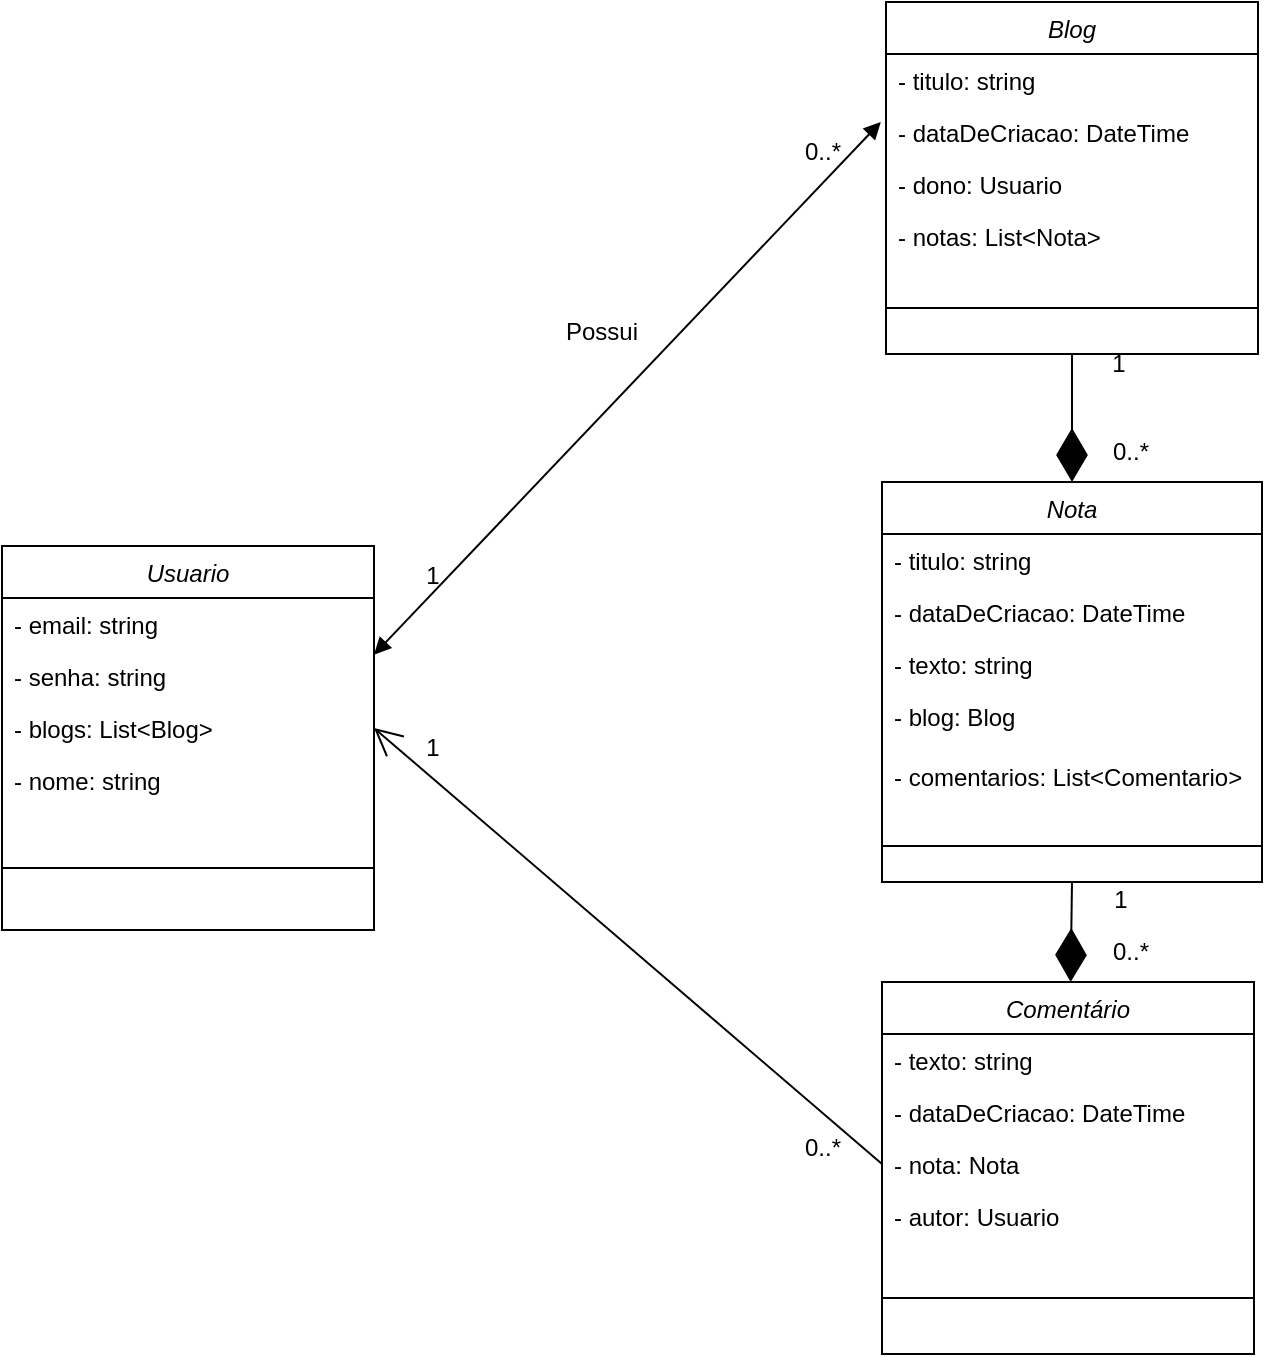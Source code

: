 <mxfile version="26.2.9">
  <diagram id="C5RBs43oDa-KdzZeNtuy" name="Page-1">
    <mxGraphModel dx="1935" dy="1776" grid="1" gridSize="10" guides="1" tooltips="1" connect="1" arrows="1" fold="1" page="1" pageScale="1" pageWidth="827" pageHeight="1169" math="0" shadow="0">
      <root>
        <mxCell id="WIyWlLk6GJQsqaUBKTNV-0" />
        <mxCell id="WIyWlLk6GJQsqaUBKTNV-1" parent="WIyWlLk6GJQsqaUBKTNV-0" />
        <mxCell id="zkfFHV4jXpPFQw0GAbJ--0" value="Blog" style="swimlane;fontStyle=2;align=center;verticalAlign=top;childLayout=stackLayout;horizontal=1;startSize=26;horizontalStack=0;resizeParent=1;resizeLast=0;collapsible=1;marginBottom=0;rounded=0;shadow=0;strokeWidth=1;" parent="WIyWlLk6GJQsqaUBKTNV-1" vertex="1">
          <mxGeometry x="312" y="-120" width="186" height="176" as="geometry">
            <mxRectangle x="230" y="140" width="160" height="26" as="alternateBounds" />
          </mxGeometry>
        </mxCell>
        <mxCell id="zkfFHV4jXpPFQw0GAbJ--1" value="- titulo: string" style="text;align=left;verticalAlign=top;spacingLeft=4;spacingRight=4;overflow=hidden;rotatable=0;points=[[0,0.5],[1,0.5]];portConstraint=eastwest;" parent="zkfFHV4jXpPFQw0GAbJ--0" vertex="1">
          <mxGeometry y="26" width="186" height="26" as="geometry" />
        </mxCell>
        <mxCell id="zkfFHV4jXpPFQw0GAbJ--2" value="- dataDeCriacao: DateTime&#xa;" style="text;align=left;verticalAlign=top;spacingLeft=4;spacingRight=4;overflow=hidden;rotatable=0;points=[[0,0.5],[1,0.5]];portConstraint=eastwest;rounded=0;shadow=0;html=0;" parent="zkfFHV4jXpPFQw0GAbJ--0" vertex="1">
          <mxGeometry y="52" width="186" height="26" as="geometry" />
        </mxCell>
        <mxCell id="saCs9f1YHl5fp-ugDBiZ-1" value="- dono: Usuario&#xa;" style="text;align=left;verticalAlign=top;spacingLeft=4;spacingRight=4;overflow=hidden;rotatable=0;points=[[0,0.5],[1,0.5]];portConstraint=eastwest;rounded=0;shadow=0;html=0;" parent="zkfFHV4jXpPFQw0GAbJ--0" vertex="1">
          <mxGeometry y="78" width="186" height="26" as="geometry" />
        </mxCell>
        <mxCell id="vePg3JF1fJLct2cgktel-2" value="- notas: List&lt;Nota&gt;&#xa;" style="text;align=left;verticalAlign=top;spacingLeft=4;spacingRight=4;overflow=hidden;rotatable=0;points=[[0,0.5],[1,0.5]];portConstraint=eastwest;rounded=0;shadow=0;html=0;" parent="zkfFHV4jXpPFQw0GAbJ--0" vertex="1">
          <mxGeometry y="104" width="186" height="26" as="geometry" />
        </mxCell>
        <mxCell id="zkfFHV4jXpPFQw0GAbJ--4" value="" style="line;html=1;strokeWidth=1;align=left;verticalAlign=middle;spacingTop=-1;spacingLeft=3;spacingRight=3;rotatable=0;labelPosition=right;points=[];portConstraint=eastwest;" parent="zkfFHV4jXpPFQw0GAbJ--0" vertex="1">
          <mxGeometry y="130" width="186" height="46" as="geometry" />
        </mxCell>
        <mxCell id="mTjQUiet80nUxWkY7XL1-2" value="Nota" style="swimlane;fontStyle=2;align=center;verticalAlign=top;childLayout=stackLayout;horizontal=1;startSize=26;horizontalStack=0;resizeParent=1;resizeLast=0;collapsible=1;marginBottom=0;rounded=0;shadow=0;strokeWidth=1;" parent="WIyWlLk6GJQsqaUBKTNV-1" vertex="1">
          <mxGeometry x="310" y="120" width="190" height="200" as="geometry">
            <mxRectangle x="230" y="140" width="160" height="26" as="alternateBounds" />
          </mxGeometry>
        </mxCell>
        <mxCell id="mTjQUiet80nUxWkY7XL1-3" value="- titulo: string" style="text;align=left;verticalAlign=top;spacingLeft=4;spacingRight=4;overflow=hidden;rotatable=0;points=[[0,0.5],[1,0.5]];portConstraint=eastwest;" parent="mTjQUiet80nUxWkY7XL1-2" vertex="1">
          <mxGeometry y="26" width="190" height="26" as="geometry" />
        </mxCell>
        <mxCell id="mTjQUiet80nUxWkY7XL1-4" value="- dataDeCriacao: DateTime" style="text;align=left;verticalAlign=top;spacingLeft=4;spacingRight=4;overflow=hidden;rotatable=0;points=[[0,0.5],[1,0.5]];portConstraint=eastwest;rounded=0;shadow=0;html=0;" parent="mTjQUiet80nUxWkY7XL1-2" vertex="1">
          <mxGeometry y="52" width="190" height="26" as="geometry" />
        </mxCell>
        <mxCell id="mTjQUiet80nUxWkY7XL1-7" value="- texto: string" style="text;align=left;verticalAlign=top;spacingLeft=4;spacingRight=4;overflow=hidden;rotatable=0;points=[[0,0.5],[1,0.5]];portConstraint=eastwest;rounded=0;shadow=0;html=0;" parent="mTjQUiet80nUxWkY7XL1-2" vertex="1">
          <mxGeometry y="78" width="190" height="26" as="geometry" />
        </mxCell>
        <mxCell id="saCs9f1YHl5fp-ugDBiZ-4" value="- blog: Blog" style="text;align=left;verticalAlign=top;spacingLeft=4;spacingRight=4;overflow=hidden;rotatable=0;points=[[0,0.5],[1,0.5]];portConstraint=eastwest;rounded=0;shadow=0;html=0;" parent="mTjQUiet80nUxWkY7XL1-2" vertex="1">
          <mxGeometry y="104" width="190" height="30" as="geometry" />
        </mxCell>
        <mxCell id="vePg3JF1fJLct2cgktel-3" value="- comentarios: List&lt;Comentario&gt;" style="text;align=left;verticalAlign=top;spacingLeft=4;spacingRight=4;overflow=hidden;rotatable=0;points=[[0,0.5],[1,0.5]];portConstraint=eastwest;rounded=0;shadow=0;html=0;" parent="mTjQUiet80nUxWkY7XL1-2" vertex="1">
          <mxGeometry y="134" width="190" height="30" as="geometry" />
        </mxCell>
        <mxCell id="mTjQUiet80nUxWkY7XL1-5" value="" style="line;html=1;strokeWidth=1;align=left;verticalAlign=middle;spacingTop=-1;spacingLeft=3;spacingRight=3;rotatable=0;labelPosition=right;points=[];portConstraint=eastwest;" parent="mTjQUiet80nUxWkY7XL1-2" vertex="1">
          <mxGeometry y="164" width="190" height="36" as="geometry" />
        </mxCell>
        <mxCell id="mTjQUiet80nUxWkY7XL1-9" value="Comentário" style="swimlane;fontStyle=2;align=center;verticalAlign=top;childLayout=stackLayout;horizontal=1;startSize=26;horizontalStack=0;resizeParent=1;resizeLast=0;collapsible=1;marginBottom=0;rounded=0;shadow=0;strokeWidth=1;" parent="WIyWlLk6GJQsqaUBKTNV-1" vertex="1">
          <mxGeometry x="310" y="370" width="186" height="186" as="geometry">
            <mxRectangle x="230" y="140" width="160" height="26" as="alternateBounds" />
          </mxGeometry>
        </mxCell>
        <mxCell id="mTjQUiet80nUxWkY7XL1-10" value="- texto: string" style="text;align=left;verticalAlign=top;spacingLeft=4;spacingRight=4;overflow=hidden;rotatable=0;points=[[0,0.5],[1,0.5]];portConstraint=eastwest;" parent="mTjQUiet80nUxWkY7XL1-9" vertex="1">
          <mxGeometry y="26" width="186" height="26" as="geometry" />
        </mxCell>
        <mxCell id="mTjQUiet80nUxWkY7XL1-11" value="- dataDeCriacao: DateTime" style="text;align=left;verticalAlign=top;spacingLeft=4;spacingRight=4;overflow=hidden;rotatable=0;points=[[0,0.5],[1,0.5]];portConstraint=eastwest;rounded=0;shadow=0;html=0;" parent="mTjQUiet80nUxWkY7XL1-9" vertex="1">
          <mxGeometry y="52" width="186" height="26" as="geometry" />
        </mxCell>
        <mxCell id="saCs9f1YHl5fp-ugDBiZ-6" value="- nota: Nota" style="text;align=left;verticalAlign=top;spacingLeft=4;spacingRight=4;overflow=hidden;rotatable=0;points=[[0,0.5],[1,0.5]];portConstraint=eastwest;rounded=0;shadow=0;html=0;" parent="mTjQUiet80nUxWkY7XL1-9" vertex="1">
          <mxGeometry y="78" width="186" height="26" as="geometry" />
        </mxCell>
        <mxCell id="vePg3JF1fJLct2cgktel-0" value="- autor: Usuario" style="text;align=left;verticalAlign=top;spacingLeft=4;spacingRight=4;overflow=hidden;rotatable=0;points=[[0,0.5],[1,0.5]];portConstraint=eastwest;rounded=0;shadow=0;html=0;" parent="mTjQUiet80nUxWkY7XL1-9" vertex="1">
          <mxGeometry y="104" width="186" height="26" as="geometry" />
        </mxCell>
        <mxCell id="mTjQUiet80nUxWkY7XL1-13" value="" style="line;html=1;strokeWidth=1;align=left;verticalAlign=middle;spacingTop=-1;spacingLeft=3;spacingRight=3;rotatable=0;labelPosition=right;points=[];portConstraint=eastwest;" parent="mTjQUiet80nUxWkY7XL1-9" vertex="1">
          <mxGeometry y="130" width="186" height="56" as="geometry" />
        </mxCell>
        <mxCell id="mTjQUiet80nUxWkY7XL1-14" value="Usuario" style="swimlane;fontStyle=2;align=center;verticalAlign=top;childLayout=stackLayout;horizontal=1;startSize=26;horizontalStack=0;resizeParent=1;resizeLast=0;collapsible=1;marginBottom=0;rounded=0;shadow=0;strokeWidth=1;" parent="WIyWlLk6GJQsqaUBKTNV-1" vertex="1">
          <mxGeometry x="-130" y="152" width="186" height="192" as="geometry">
            <mxRectangle x="230" y="140" width="160" height="26" as="alternateBounds" />
          </mxGeometry>
        </mxCell>
        <mxCell id="mTjQUiet80nUxWkY7XL1-15" value="- email: string" style="text;align=left;verticalAlign=top;spacingLeft=4;spacingRight=4;overflow=hidden;rotatable=0;points=[[0,0.5],[1,0.5]];portConstraint=eastwest;" parent="mTjQUiet80nUxWkY7XL1-14" vertex="1">
          <mxGeometry y="26" width="186" height="26" as="geometry" />
        </mxCell>
        <mxCell id="saCs9f1YHl5fp-ugDBiZ-8" value="- senha: string&#xa;" style="text;align=left;verticalAlign=top;spacingLeft=4;spacingRight=4;overflow=hidden;rotatable=0;points=[[0,0.5],[1,0.5]];portConstraint=eastwest;" parent="mTjQUiet80nUxWkY7XL1-14" vertex="1">
          <mxGeometry y="52" width="186" height="26" as="geometry" />
        </mxCell>
        <mxCell id="saCs9f1YHl5fp-ugDBiZ-24" value="- blogs: List&lt;Blog&gt;&#xa;" style="text;align=left;verticalAlign=top;spacingLeft=4;spacingRight=4;overflow=hidden;rotatable=0;points=[[0,0.5],[1,0.5]];portConstraint=eastwest;" parent="mTjQUiet80nUxWkY7XL1-14" vertex="1">
          <mxGeometry y="78" width="186" height="26" as="geometry" />
        </mxCell>
        <mxCell id="vePg3JF1fJLct2cgktel-1" value="- nome: string&#xa;" style="text;align=left;verticalAlign=top;spacingLeft=4;spacingRight=4;overflow=hidden;rotatable=0;points=[[0,0.5],[1,0.5]];portConstraint=eastwest;" parent="mTjQUiet80nUxWkY7XL1-14" vertex="1">
          <mxGeometry y="104" width="186" height="26" as="geometry" />
        </mxCell>
        <mxCell id="mTjQUiet80nUxWkY7XL1-18" value="" style="line;html=1;strokeWidth=1;align=left;verticalAlign=middle;spacingTop=-1;spacingLeft=3;spacingRight=3;rotatable=0;labelPosition=right;points=[];portConstraint=eastwest;" parent="mTjQUiet80nUxWkY7XL1-14" vertex="1">
          <mxGeometry y="130" width="186" height="62" as="geometry" />
        </mxCell>
        <mxCell id="mTjQUiet80nUxWkY7XL1-29" value="" style="endArrow=diamondThin;endFill=1;endSize=24;html=1;rounded=0;exitX=0.5;exitY=1;exitDx=0;exitDy=0;entryX=0.5;entryY=0;entryDx=0;entryDy=0;" parent="WIyWlLk6GJQsqaUBKTNV-1" source="zkfFHV4jXpPFQw0GAbJ--0" target="mTjQUiet80nUxWkY7XL1-2" edge="1">
          <mxGeometry width="160" relative="1" as="geometry">
            <mxPoint x="390" y="50" as="sourcePoint" />
            <mxPoint x="403" y="110" as="targetPoint" />
          </mxGeometry>
        </mxCell>
        <mxCell id="mTjQUiet80nUxWkY7XL1-34" value="" style="endArrow=diamondThin;endFill=1;endSize=24;html=1;rounded=0;exitX=0.5;exitY=1;exitDx=0;exitDy=0;" parent="WIyWlLk6GJQsqaUBKTNV-1" source="mTjQUiet80nUxWkY7XL1-2" target="mTjQUiet80nUxWkY7XL1-9" edge="1">
          <mxGeometry width="160" relative="1" as="geometry">
            <mxPoint x="403" y="330" as="sourcePoint" />
            <mxPoint x="402.58" y="346" as="targetPoint" />
          </mxGeometry>
        </mxCell>
        <mxCell id="mTjQUiet80nUxWkY7XL1-40" value="1" style="text;html=1;align=center;verticalAlign=middle;resizable=0;points=[];autosize=1;strokeColor=none;fillColor=none;" parent="WIyWlLk6GJQsqaUBKTNV-1" vertex="1">
          <mxGeometry x="413" y="46" width="30" height="30" as="geometry" />
        </mxCell>
        <mxCell id="mTjQUiet80nUxWkY7XL1-41" value="0..*" style="text;html=1;align=center;verticalAlign=middle;resizable=0;points=[];autosize=1;strokeColor=none;fillColor=none;" parent="WIyWlLk6GJQsqaUBKTNV-1" vertex="1">
          <mxGeometry x="414" y="90" width="40" height="30" as="geometry" />
        </mxCell>
        <mxCell id="mTjQUiet80nUxWkY7XL1-43" value="0..*" style="text;html=1;align=center;verticalAlign=middle;resizable=0;points=[];autosize=1;strokeColor=none;fillColor=none;" parent="WIyWlLk6GJQsqaUBKTNV-1" vertex="1">
          <mxGeometry x="414" y="340" width="40" height="30" as="geometry" />
        </mxCell>
        <mxCell id="mTjQUiet80nUxWkY7XL1-45" value="1" style="text;html=1;align=center;verticalAlign=middle;resizable=0;points=[];autosize=1;strokeColor=none;fillColor=none;" parent="WIyWlLk6GJQsqaUBKTNV-1" vertex="1">
          <mxGeometry x="414" y="314" width="30" height="30" as="geometry" />
        </mxCell>
        <mxCell id="saCs9f1YHl5fp-ugDBiZ-13" value="1" style="text;html=1;align=center;verticalAlign=middle;resizable=0;points=[];autosize=1;strokeColor=none;fillColor=none;" parent="WIyWlLk6GJQsqaUBKTNV-1" vertex="1">
          <mxGeometry x="70" y="152" width="30" height="30" as="geometry" />
        </mxCell>
        <mxCell id="saCs9f1YHl5fp-ugDBiZ-15" value="1" style="text;html=1;align=center;verticalAlign=middle;resizable=0;points=[];autosize=1;strokeColor=none;fillColor=none;" parent="WIyWlLk6GJQsqaUBKTNV-1" vertex="1">
          <mxGeometry x="70" y="238" width="30" height="30" as="geometry" />
        </mxCell>
        <mxCell id="saCs9f1YHl5fp-ugDBiZ-16" value="0..*" style="text;html=1;align=center;verticalAlign=middle;resizable=0;points=[];autosize=1;strokeColor=none;fillColor=none;" parent="WIyWlLk6GJQsqaUBKTNV-1" vertex="1">
          <mxGeometry x="260" y="-60" width="40" height="30" as="geometry" />
        </mxCell>
        <mxCell id="saCs9f1YHl5fp-ugDBiZ-18" value="0..*" style="text;html=1;align=center;verticalAlign=middle;resizable=0;points=[];autosize=1;strokeColor=none;fillColor=none;" parent="WIyWlLk6GJQsqaUBKTNV-1" vertex="1">
          <mxGeometry x="260" y="438" width="40" height="30" as="geometry" />
        </mxCell>
        <mxCell id="saCs9f1YHl5fp-ugDBiZ-19" value="Possui" style="text;html=1;align=center;verticalAlign=middle;whiteSpace=wrap;rounded=0;" parent="WIyWlLk6GJQsqaUBKTNV-1" vertex="1">
          <mxGeometry x="140" y="30" width="60" height="30" as="geometry" />
        </mxCell>
        <mxCell id="haMLxFLL65Ttzcdo4X1g-1" value="" style="endArrow=block;startArrow=block;endFill=1;startFill=1;html=1;rounded=0;exitX=1;exitY=0.5;exitDx=0;exitDy=0;entryX=-0.014;entryY=0.718;entryDx=0;entryDy=0;entryPerimeter=0;" parent="WIyWlLk6GJQsqaUBKTNV-1" edge="1">
          <mxGeometry width="160" relative="1" as="geometry">
            <mxPoint x="56" y="206.33" as="sourcePoint" />
            <mxPoint x="309.396" y="-60.002" as="targetPoint" />
          </mxGeometry>
        </mxCell>
        <mxCell id="haMLxFLL65Ttzcdo4X1g-3" value="" style="endArrow=open;endFill=1;endSize=12;html=1;rounded=0;exitX=0;exitY=0.5;exitDx=0;exitDy=0;entryX=1;entryY=0.5;entryDx=0;entryDy=0;" parent="WIyWlLk6GJQsqaUBKTNV-1" source="saCs9f1YHl5fp-ugDBiZ-6" target="saCs9f1YHl5fp-ugDBiZ-24" edge="1">
          <mxGeometry width="160" relative="1" as="geometry">
            <mxPoint x="80" y="299.13" as="sourcePoint" />
            <mxPoint x="240" y="299.13" as="targetPoint" />
          </mxGeometry>
        </mxCell>
      </root>
    </mxGraphModel>
  </diagram>
</mxfile>
